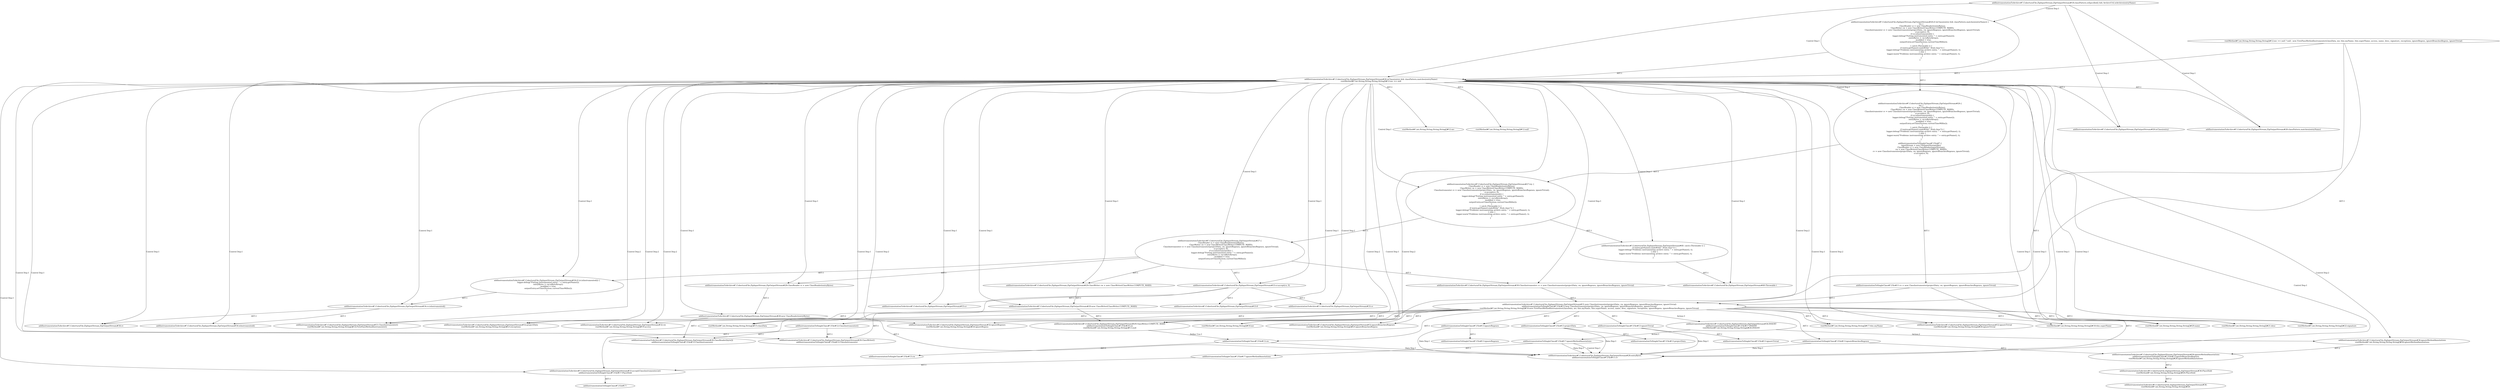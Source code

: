 digraph "Pattern" {
0 [label="addInstrumentationToArchive#?,CoberturaFile,ZipInputStream,ZipOutputStream#36:INSERT
addInstrumentationToSingleClass#?,File#17:INSERT
visitMethod#?,int,String,String,String,String[]#26:INSERT" shape=ellipse]
1 [label="addInstrumentationToArchive#?,CoberturaFile,ZipInputStream,ZipOutputStream#31:new ClassInstrumenter(projectData, cw, ignoreRegexes, ignoreBranchesRegexes, ignoreTrivial)
addInstrumentationToSingleClass#?,File#12:new ClassInstrumenter(projectData, cw, ignoreRegexes, ignoreBranchesRegexes, ignoreTrivial)
visitMethod#?,int,String,String,String,String[]#14:new FirstPassMethodInstrumenter(classData, mv, this.myName, this.superName, access, name, desc, signature, exceptions, ignoreRegexs, ignoreBranchesRegexs, ignoreTrivial)" shape=ellipse]
2 [label="addInstrumentationToArchive#?,CoberturaFile,ZipInputStream,ZipOutputStream#26:isClass(entry) && classPattern.matches(entryName)
visitMethod#?,int,String,String,String,String[]#12:mv == null" shape=ellipse]
3 [label="addInstrumentationToArchive#?,CoberturaFile,ZipInputStream,ZipOutputStream#18:classPattern.isSpecified() && ArchiveUtil.isArchive(entryName)" shape=ellipse]
4 [label="addInstrumentationToArchive#?,CoberturaFile,ZipInputStream,ZipOutputStream#26:if (isClass(entry) && classPattern.matches(entryName)) \{
    try \{
        ClassReader cr = new ClassReader(entryBytes);
        ClassWriter cw = new ClassWriter(ClassWriter.COMPUTE_MAXS);
        ClassInstrumenter cv = new ClassInstrumenter(projectData, cw, ignoreRegexes, ignoreBranchesRegexes, ignoreTrivial);
        cr.accept(cv, 0);
        if (cv.isInstrumented()) \{
            logger.debug(\"Putting instrumented entry: \" + entry.getName());
            entryBytes = cw.toByteArray();
            modified = true;
            outputEntry.setTime(System.currentTimeMillis());
        \}
    \} catch (Throwable t) \{
        if (entry.getName().endsWith(\"_Stub.class\")) \{
            logger.debug(\"Problems instrumenting archive entry: \" + entry.getName(), t);
        \} else \{
            logger.warn(\"Problems instrumenting archive entry: \" + entry.getName(), t);
        \}
    \}
\}" shape=ellipse]
5 [label="addInstrumentationToArchive#?,CoberturaFile,ZipInputStream,ZipOutputStream#26:isClass(entry)" shape=ellipse]
6 [label="addInstrumentationToArchive#?,CoberturaFile,ZipInputStream,ZipOutputStream#26:classPattern.matches(entryName)" shape=ellipse]
7 [label="addInstrumentationToArchive#?,CoberturaFile,ZipInputStream,ZipOutputStream#26:\{
    try \{
        ClassReader cr = new ClassReader(entryBytes);
        ClassWriter cw = new ClassWriter(ClassWriter.COMPUTE_MAXS);
        ClassInstrumenter cv = new ClassInstrumenter(projectData, cw, ignoreRegexes, ignoreBranchesRegexes, ignoreTrivial);
        cr.accept(cv, 0);
        if (cv.isInstrumented()) \{
            logger.debug(\"Putting instrumented entry: \" + entry.getName());
            entryBytes = cw.toByteArray();
            modified = true;
            outputEntry.setTime(System.currentTimeMillis());
        \}
    \} catch (Throwable t) \{
        if (entry.getName().endsWith(\"_Stub.class\")) \{
            logger.debug(\"Problems instrumenting archive entry: \" + entry.getName(), t);
        \} else \{
            logger.warn(\"Problems instrumenting archive entry: \" + entry.getName(), t);
        \}
    \}
\}
addInstrumentationToSingleClass#?,File#7:\{
    inputStream = new FileInputStream(file);
    ClassReader cr = new ClassReader(inputStream);
    cw = new ClassWriter(ClassWriter.COMPUTE_MAXS);
    cv = new ClassInstrumenter(projectData, cw, ignoreRegexes, ignoreBranchesRegexes, ignoreTrivial);
    cr.accept(cv, 0);
\}" shape=ellipse]
8 [label="addInstrumentationToArchive#?,CoberturaFile,ZipInputStream,ZipOutputStream#27:try \{
    ClassReader cr = new ClassReader(entryBytes);
    ClassWriter cw = new ClassWriter(ClassWriter.COMPUTE_MAXS);
    ClassInstrumenter cv = new ClassInstrumenter(projectData, cw, ignoreRegexes, ignoreBranchesRegexes, ignoreTrivial);
    cr.accept(cv, 0);
    if (cv.isInstrumented()) \{
        logger.debug(\"Putting instrumented entry: \" + entry.getName());
        entryBytes = cw.toByteArray();
        modified = true;
        outputEntry.setTime(System.currentTimeMillis());
    \}
\} catch (Throwable t) \{
    if (entry.getName().endsWith(\"_Stub.class\")) \{
        logger.debug(\"Problems instrumenting archive entry: \" + entry.getName(), t);
    \} else \{
        logger.warn(\"Problems instrumenting archive entry: \" + entry.getName(), t);
    \}
\}" shape=ellipse]
9 [label="addInstrumentationToArchive#?,CoberturaFile,ZipInputStream,ZipOutputStream#27:\{
    ClassReader cr = new ClassReader(entryBytes);
    ClassWriter cw = new ClassWriter(ClassWriter.COMPUTE_MAXS);
    ClassInstrumenter cv = new ClassInstrumenter(projectData, cw, ignoreRegexes, ignoreBranchesRegexes, ignoreTrivial);
    cr.accept(cv, 0);
    if (cv.isInstrumented()) \{
        logger.debug(\"Putting instrumented entry: \" + entry.getName());
        entryBytes = cw.toByteArray();
        modified = true;
        outputEntry.setTime(System.currentTimeMillis());
    \}
\}" shape=ellipse]
10 [label="addInstrumentationToArchive#?,CoberturaFile,ZipInputStream,ZipOutputStream#28:ClassReader cr = new ClassReader(entryBytes)" shape=ellipse]
11 [label="addInstrumentationToArchive#?,CoberturaFile,ZipInputStream,ZipOutputStream#28:new ClassReader(entryBytes)" shape=ellipse]
12 [label="addInstrumentationToArchive#?,CoberturaFile,ZipInputStream,ZipOutputStream#28:ClassReader(byte[])
addInstrumentationToSingleClass#?,File#12:ClassInstrumenter" shape=ellipse]
13 [label="addInstrumentationToArchive#?,CoberturaFile,ZipInputStream,ZipOutputStream#28:entryBytes
addInstrumentationToSingleClass#?,File#11:cv" shape=ellipse]
14 [label="addInstrumentationToArchive#?,CoberturaFile,ZipInputStream,ZipOutputStream#29:ClassWriter cw = new ClassWriter(ClassWriter.COMPUTE_MAXS)" shape=ellipse]
15 [label="addInstrumentationToArchive#?,CoberturaFile,ZipInputStream,ZipOutputStream#29:new ClassWriter(ClassWriter.COMPUTE_MAXS)" shape=ellipse]
16 [label="addInstrumentationToArchive#?,CoberturaFile,ZipInputStream,ZipOutputStream#29:ClassWriter()
addInstrumentationToSingleClass#?,File#12:ClassInstrumenter" shape=ellipse]
17 [label="addInstrumentationToArchive#?,CoberturaFile,ZipInputStream,ZipOutputStream#29:ClassWriter.COMPUTE_MAXS
addInstrumentationToSingleClass#?,File#10:cw
visitMethod#?,int,String,String,String,String[]#13:null" shape=ellipse]
18 [label="addInstrumentationToArchive#?,CoberturaFile,ZipInputStream,ZipOutputStream#30:ClassInstrumenter cv = new ClassInstrumenter(projectData, cw, ignoreRegexes, ignoreBranchesRegexes, ignoreTrivial)" shape=ellipse]
19 [label="addInstrumentationToArchive#?,CoberturaFile,ZipInputStream,ZipOutputStream#31:ClassInstrumenter()
visitMethod#?,int,String,String,String,String[]#14:FirstPassMethodInstrumenter()" shape=ellipse]
20 [label="addInstrumentationToArchive#?,CoberturaFile,ZipInputStream,ZipOutputStream#32:projectData
visitMethod#?,int,String,String,String,String[]#23:exceptions" shape=ellipse]
21 [label="addInstrumentationToArchive#?,CoberturaFile,ZipInputStream,ZipOutputStream#32:cw
visitMethod#?,int,String,String,String,String[]#19:access" shape=ellipse]
22 [label="addInstrumentationToArchive#?,CoberturaFile,ZipInputStream,ZipOutputStream#32:ignoreRegexes
visitMethod#?,int,String,String,String,String[]#24:ignoreRegexs" shape=ellipse]
23 [label="addInstrumentationToArchive#?,CoberturaFile,ZipInputStream,ZipOutputStream#32:ignoreBranchesRegexes
visitMethod#?,int,String,String,String,String[]#25:ignoreBranchesRegexs" shape=ellipse]
24 [label="addInstrumentationToArchive#?,CoberturaFile,ZipInputStream,ZipOutputStream#32:ignoreTrivial
visitMethod#?,int,String,String,String,String[]#26:ignoreTrivial" shape=ellipse]
25 [label="addInstrumentationToArchive#?,CoberturaFile,ZipInputStream,ZipOutputStream#33:cr.accept(cv, 0)" shape=ellipse]
26 [label="addInstrumentationToArchive#?,CoberturaFile,ZipInputStream,ZipOutputStream#33:accept(ClassInstrumenter,int)
addInstrumentationToSingleClass#?,File#17:PlaceHold" shape=ellipse]
27 [label="addInstrumentationToArchive#?,CoberturaFile,ZipInputStream,ZipOutputStream#33:cr" shape=ellipse]
28 [label="addInstrumentationToArchive#?,CoberturaFile,ZipInputStream,ZipOutputStream#33:cv" shape=ellipse]
29 [label="addInstrumentationToArchive#?,CoberturaFile,ZipInputStream,ZipOutputStream#33:0" shape=ellipse]
30 [label="addInstrumentationToArchive#?,CoberturaFile,ZipInputStream,ZipOutputStream#34:if (cv.isInstrumented()) \{
    logger.debug(\"Putting instrumented entry: \" + entry.getName());
    entryBytes = cw.toByteArray();
    modified = true;
    outputEntry.setTime(System.currentTimeMillis());
\}" shape=ellipse]
31 [label="addInstrumentationToArchive#?,CoberturaFile,ZipInputStream,ZipOutputStream#34:cv.isInstrumented()" shape=ellipse]
32 [label="addInstrumentationToArchive#?,CoberturaFile,ZipInputStream,ZipOutputStream#34:isInstrumented()" shape=ellipse]
33 [label="addInstrumentationToArchive#?,CoberturaFile,ZipInputStream,ZipOutputStream#34:cv" shape=ellipse]
34 [label="addInstrumentationToArchive#?,CoberturaFile,ZipInputStream,ZipOutputStream#40: catch (Throwable t) \{
    if (entry.getName().endsWith(\"_Stub.class\")) \{
        logger.debug(\"Problems instrumenting archive entry: \" + entry.getName(), t);
    \} else \{
        logger.warn(\"Problems instrumenting archive entry: \" + entry.getName(), t);
    \}
\}" shape=ellipse]
35 [label="addInstrumentationToArchive#?,CoberturaFile,ZipInputStream,ZipOutputStream#40:Throwable t" shape=ellipse]
36 [label="addInstrumentationToArchive#?,CoberturaFile,ZipInputStream,ZipOutputStream#36:ignoreMethodAnnotations
visitMethod#?,int,String,String,String,String[]#26:ignoreMethodAnnotations" shape=ellipse]
37 [label="addInstrumentationToArchive#?,CoberturaFile,ZipInputStream,ZipOutputStream#36:ignoreMethodAnnotations
addInstrumentationToSingleClass#?,File#13:ignoreBranchesRegexes
visitMethod#?,int,String,String,String,String[]#26:ignoreMethodAnnotations" shape=ellipse]
38 [label="addInstrumentationToArchive#?,CoberturaFile,ZipInputStream,ZipOutputStream#36:PlaceHold
visitMethod#?,int,String,String,String,String[]#26:PlaceHold" shape=ellipse]
39 [label="addInstrumentationToArchive#?,CoberturaFile,ZipInputStream,ZipOutputStream#36:
visitMethod#?,int,String,String,String,String[]#26:" shape=ellipse]
40 [label="addInstrumentationToSingleClass#?,File#11:cv = new ClassInstrumenter(projectData, cw, ignoreRegexes, ignoreBranchesRegexes, ignoreTrivial)" shape=ellipse]
41 [label="addInstrumentationToSingleClass#?,File#17:ignoreMethodAnnotations" shape=ellipse]
42 [label="addInstrumentationToSingleClass#?,File#17:" shape=ellipse]
43 [label="addInstrumentationToSingleClass#?,File#13:projectData" shape=ellipse]
44 [label="addInstrumentationToSingleClass#?,File#13:cw" shape=ellipse]
45 [label="addInstrumentationToSingleClass#?,File#13:ignoreRegexes" shape=ellipse]
46 [label="addInstrumentationToSingleClass#?,File#13:ignoreBranchesRegexes" shape=ellipse]
47 [label="addInstrumentationToSingleClass#?,File#13:ignoreTrivial" shape=ellipse]
48 [label="addInstrumentationToSingleClass#?,File#12:ClassInstrumenter()" shape=ellipse]
49 [label="addInstrumentationToSingleClass#?,File#13:ignoreTrivial" shape=ellipse]
50 [label="addInstrumentationToSingleClass#?,File#13:ignoreRegexes" shape=ellipse]
51 [label="addInstrumentationToSingleClass#?,File#13:cw" shape=ellipse]
52 [label="addInstrumentationToSingleClass#?,File#13:projectData" shape=ellipse]
53 [label="addInstrumentationToSingleClass#?,File#17:ignoreMethodAnnotations" shape=ellipse]
54 [label="visitMethod#?,int,String,String,String,String[]#12:mv == null ? null : new FirstPassMethodInstrumenter(classData, mv, this.myName, this.superName, access, name, desc, signature, exceptions, ignoreRegexs, ignoreBranchesRegexs, ignoreTrivial)" shape=ellipse]
55 [label="visitMethod#?,int,String,String,String,String[]#12:mv" shape=ellipse]
56 [label="visitMethod#?,int,String,String,String,String[]#12:null" shape=ellipse]
57 [label="visitMethod#?,int,String,String,String,String[]#15:classData" shape=ellipse]
58 [label="visitMethod#?,int,String,String,String,String[]#16:mv" shape=ellipse]
59 [label="visitMethod#?,int,String,String,String,String[]#17:this.myName" shape=ellipse]
60 [label="visitMethod#?,int,String,String,String,String[]#18:this.superName" shape=ellipse]
61 [label="visitMethod#?,int,String,String,String,String[]#20:name" shape=ellipse]
62 [label="visitMethod#?,int,String,String,String,String[]#21:desc" shape=ellipse]
63 [label="visitMethod#?,int,String,String,String,String[]#22:signature" shape=ellipse]
0 -> 36 [label="Action:2"];
0 -> 41 [label="Action:1"];
1 -> 0 [label="Action:3"];
1 -> 19 [label="AST:2"];
1 -> 20 [label="AST:2"];
1 -> 21 [label="AST:2"];
1 -> 22 [label="AST:2"];
1 -> 23 [label="AST:2"];
1 -> 24 [label="AST:2"];
1 -> 43 [label="AST:1"];
1 -> 44 [label="AST:1"];
1 -> 45 [label="AST:1"];
1 -> 46 [label="AST:1"];
1 -> 47 [label="AST:1"];
1 -> 48 [label="AST:1"];
1 -> 57 [label="AST:1"];
1 -> 58 [label="AST:1"];
1 -> 59 [label="AST:1"];
1 -> 60 [label="AST:1"];
1 -> 61 [label="AST:1"];
1 -> 62 [label="AST:1"];
1 -> 63 [label="AST:1"];
2 -> 1 [label="Control Dep:2"];
2 -> 5 [label="AST:1"];
2 -> 6 [label="AST:1"];
2 -> 7 [label="Control Dep:1"];
2 -> 8 [label="Control Dep:1"];
2 -> 9 [label="Control Dep:1"];
2 -> 10 [label="Control Dep:1"];
2 -> 11 [label="Control Dep:1"];
2 -> 12 [label="Control Dep:1"];
2 -> 13 [label="Control Dep:1"];
2 -> 14 [label="Control Dep:1"];
2 -> 15 [label="Control Dep:1"];
2 -> 16 [label="Control Dep:1"];
2 -> 17 [label="Control Dep:2"];
2 -> 18 [label="Control Dep:1"];
2 -> 19 [label="Control Dep:2"];
2 -> 20 [label="Control Dep:2"];
2 -> 21 [label="Control Dep:2"];
2 -> 22 [label="Control Dep:2"];
2 -> 23 [label="Control Dep:2"];
2 -> 24 [label="Control Dep:2"];
2 -> 25 [label="Control Dep:1"];
2 -> 26 [label="Control Dep:1"];
2 -> 27 [label="Control Dep:1"];
2 -> 28 [label="Control Dep:1"];
2 -> 29 [label="Control Dep:1"];
2 -> 30 [label="Control Dep:1"];
2 -> 31 [label="Control Dep:1"];
2 -> 32 [label="Control Dep:1"];
2 -> 33 [label="Control Dep:1"];
2 -> 34 [label="Control Dep:1"];
2 -> 35 [label="Control Dep:1"];
2 -> 36 [label="Control Dep:2"];
2 -> 55 [label="AST:1"];
2 -> 56 [label="AST:1"];
2 -> 57 [label="Control Dep:1"];
2 -> 58 [label="Control Dep:1"];
2 -> 59 [label="Control Dep:1"];
2 -> 60 [label="Control Dep:1"];
2 -> 61 [label="Control Dep:1"];
2 -> 62 [label="Control Dep:1"];
2 -> 63 [label="Control Dep:1"];
3 -> 2 [label="Control Dep:1"];
3 -> 4 [label="Control Dep:1"];
3 -> 5 [label="Control Dep:1"];
3 -> 6 [label="Control Dep:1"];
4 -> 2 [label="AST:1"];
4 -> 7 [label="AST:1"];
7 -> 8 [label="AST:1"];
7 -> 40 [label="AST:1"];
8 -> 9 [label="AST:1"];
8 -> 34 [label="AST:1"];
9 -> 10 [label="AST:1"];
9 -> 14 [label="AST:1"];
9 -> 18 [label="AST:1"];
9 -> 25 [label="AST:1"];
9 -> 30 [label="AST:1"];
10 -> 11 [label="AST:1"];
11 -> 12 [label="AST:1"];
11 -> 13 [label="AST:1"];
14 -> 15 [label="AST:1"];
15 -> 16 [label="AST:1"];
15 -> 17 [label="AST:1"];
17 -> 44 [label="Define Use:1"];
18 -> 1 [label="AST:1"];
25 -> 27 [label="AST:1"];
25 -> 26 [label="AST:1"];
25 -> 28 [label="AST:1"];
25 -> 29 [label="AST:1"];
26 -> 42 [label="AST:1"];
30 -> 31 [label="AST:1"];
31 -> 33 [label="AST:1"];
31 -> 32 [label="AST:1"];
34 -> 35 [label="AST:1"];
36 -> 37 [label="AST:2"];
37 -> 38 [label="AST:2"];
38 -> 39 [label="AST:2"];
40 -> 13 [label="AST:1"];
40 -> 1 [label="AST:1"];
41 -> 53 [label="AST:1"];
41 -> 13 [label="Data Dep:1"];
41 -> 13 [label="Control Dep:1"];
43 -> 52 [label="AST:1"];
43 -> 13 [label="Data Dep:1"];
44 -> 51 [label="AST:1"];
44 -> 13 [label="Data Dep:1"];
45 -> 50 [label="AST:1"];
45 -> 13 [label="Data Dep:1"];
46 -> 37 [label="AST:1"];
46 -> 13 [label="Data Dep:1"];
47 -> 49 [label="AST:1"];
47 -> 13 [label="Data Dep:1"];
48 -> 12 [label="AST:1"];
48 -> 16 [label="AST:1"];
53 -> 26 [label="AST:1"];
54 -> 2 [label="AST:1"];
54 -> 17 [label="AST:1"];
54 -> 1 [label="AST:1"];
}